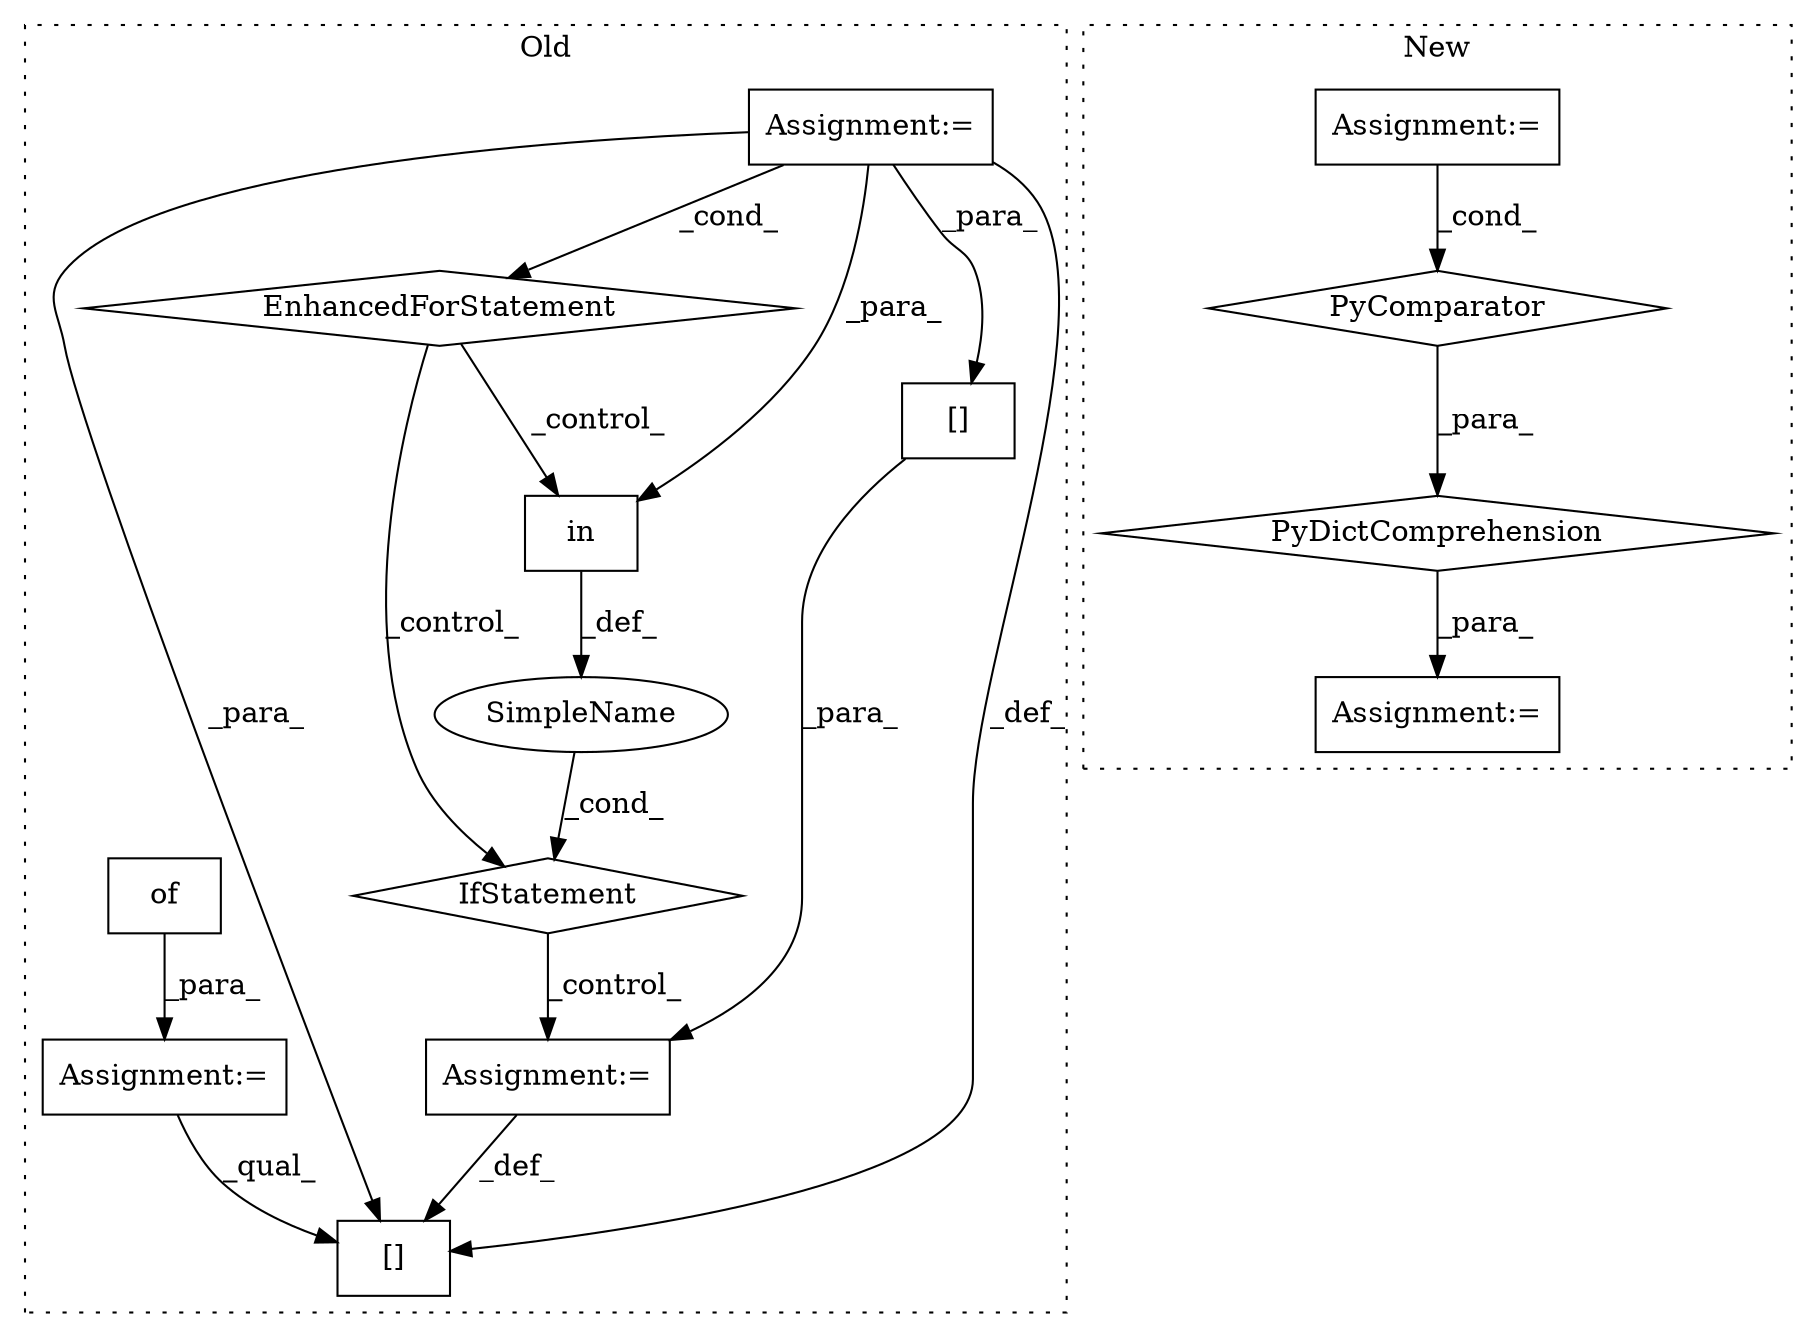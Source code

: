 digraph G {
subgraph cluster0 {
1 [label="EnhancedForStatement" a="70" s="554,629" l="57,2" shape="diamond"];
5 [label="Assignment:=" a="7" s="554,629" l="57,2" shape="box"];
7 [label="Assignment:=" a="7" s="709" l="1" shape="box"];
8 [label="[]" a="2" s="695,708" l="8,1" shape="box"];
9 [label="Assignment:=" a="7" s="537" l="1" shape="box"];
10 [label="of" a="32" s="542" l="4" shape="box"];
11 [label="IfStatement" a="25" s="641,681" l="4,2" shape="diamond"];
12 [label="SimpleName" a="42" s="" l="" shape="ellipse"];
13 [label="in" a="105" s="654" l="12" shape="box"];
14 [label="[]" a="2" s="710,719" l="4,1" shape="box"];
label = "Old";
style="dotted";
}
subgraph cluster1 {
2 [label="PyDictComprehension" a="110" s="436" l="126" shape="diamond"];
3 [label="PyComparator" a="113" s="514" l="40" shape="diamond"];
4 [label="Assignment:=" a="7" s="514" l="40" shape="box"];
6 [label="Assignment:=" a="7" s="413" l="23" shape="box"];
label = "New";
style="dotted";
}
1 -> 11 [label="_control_"];
1 -> 13 [label="_control_"];
2 -> 6 [label="_para_"];
3 -> 2 [label="_para_"];
4 -> 3 [label="_cond_"];
5 -> 8 [label="_para_"];
5 -> 1 [label="_cond_"];
5 -> 8 [label="_def_"];
5 -> 14 [label="_para_"];
5 -> 13 [label="_para_"];
7 -> 8 [label="_def_"];
9 -> 8 [label="_qual_"];
10 -> 9 [label="_para_"];
11 -> 7 [label="_control_"];
12 -> 11 [label="_cond_"];
13 -> 12 [label="_def_"];
14 -> 7 [label="_para_"];
}